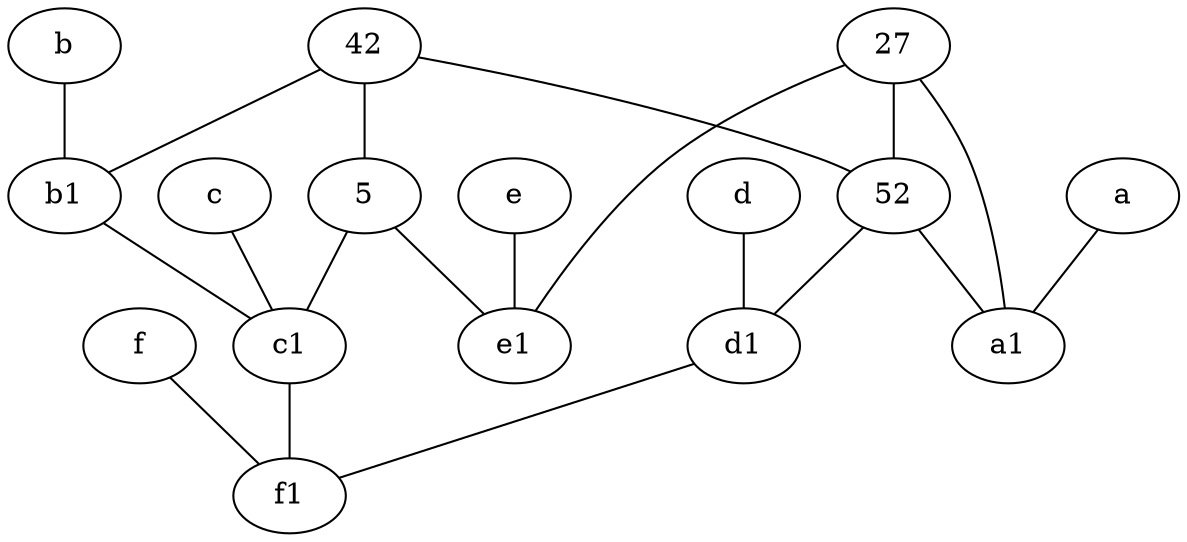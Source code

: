 graph {
	node [labelfontsize=50]
	c1 [labelfontsize=50 pos="4.5,3!"]
	b1 [labelfontsize=50 pos="9,4!"]
	42 [labelfontsize=50]
	a1 [labelfontsize=50 pos="8,3!"]
	f1 [labelfontsize=50 pos="3,8!"]
	e1 [labelfontsize=50 pos="7,7!"]
	c [labelfontsize=50 pos="4.5,2!"]
	27 [labelfontsize=50]
	b [labelfontsize=50 pos="10,4!"]
	e [labelfontsize=50 pos="7,9!"]
	f [labelfontsize=50 pos="3,9!"]
	52 [labelfontsize=50]
	a [labelfontsize=50 pos="8,2!"]
	5 [labelfontsize=50]
	d [labelfontsize=50 pos="2,5!"]
	d1 [labelfontsize=50 pos="3,5!"]
	42 -- b1
	c1 -- f1
	b -- b1
	e -- e1
	f -- f1
	27 -- a1
	5 -- c1
	52 -- d1
	b1 -- c1
	42 -- 52
	a -- a1
	5 -- e1
	52 -- a1
	27 -- 52
	d1 -- f1
	42 -- 5
	27 -- e1
	c -- c1
	d -- d1
}
